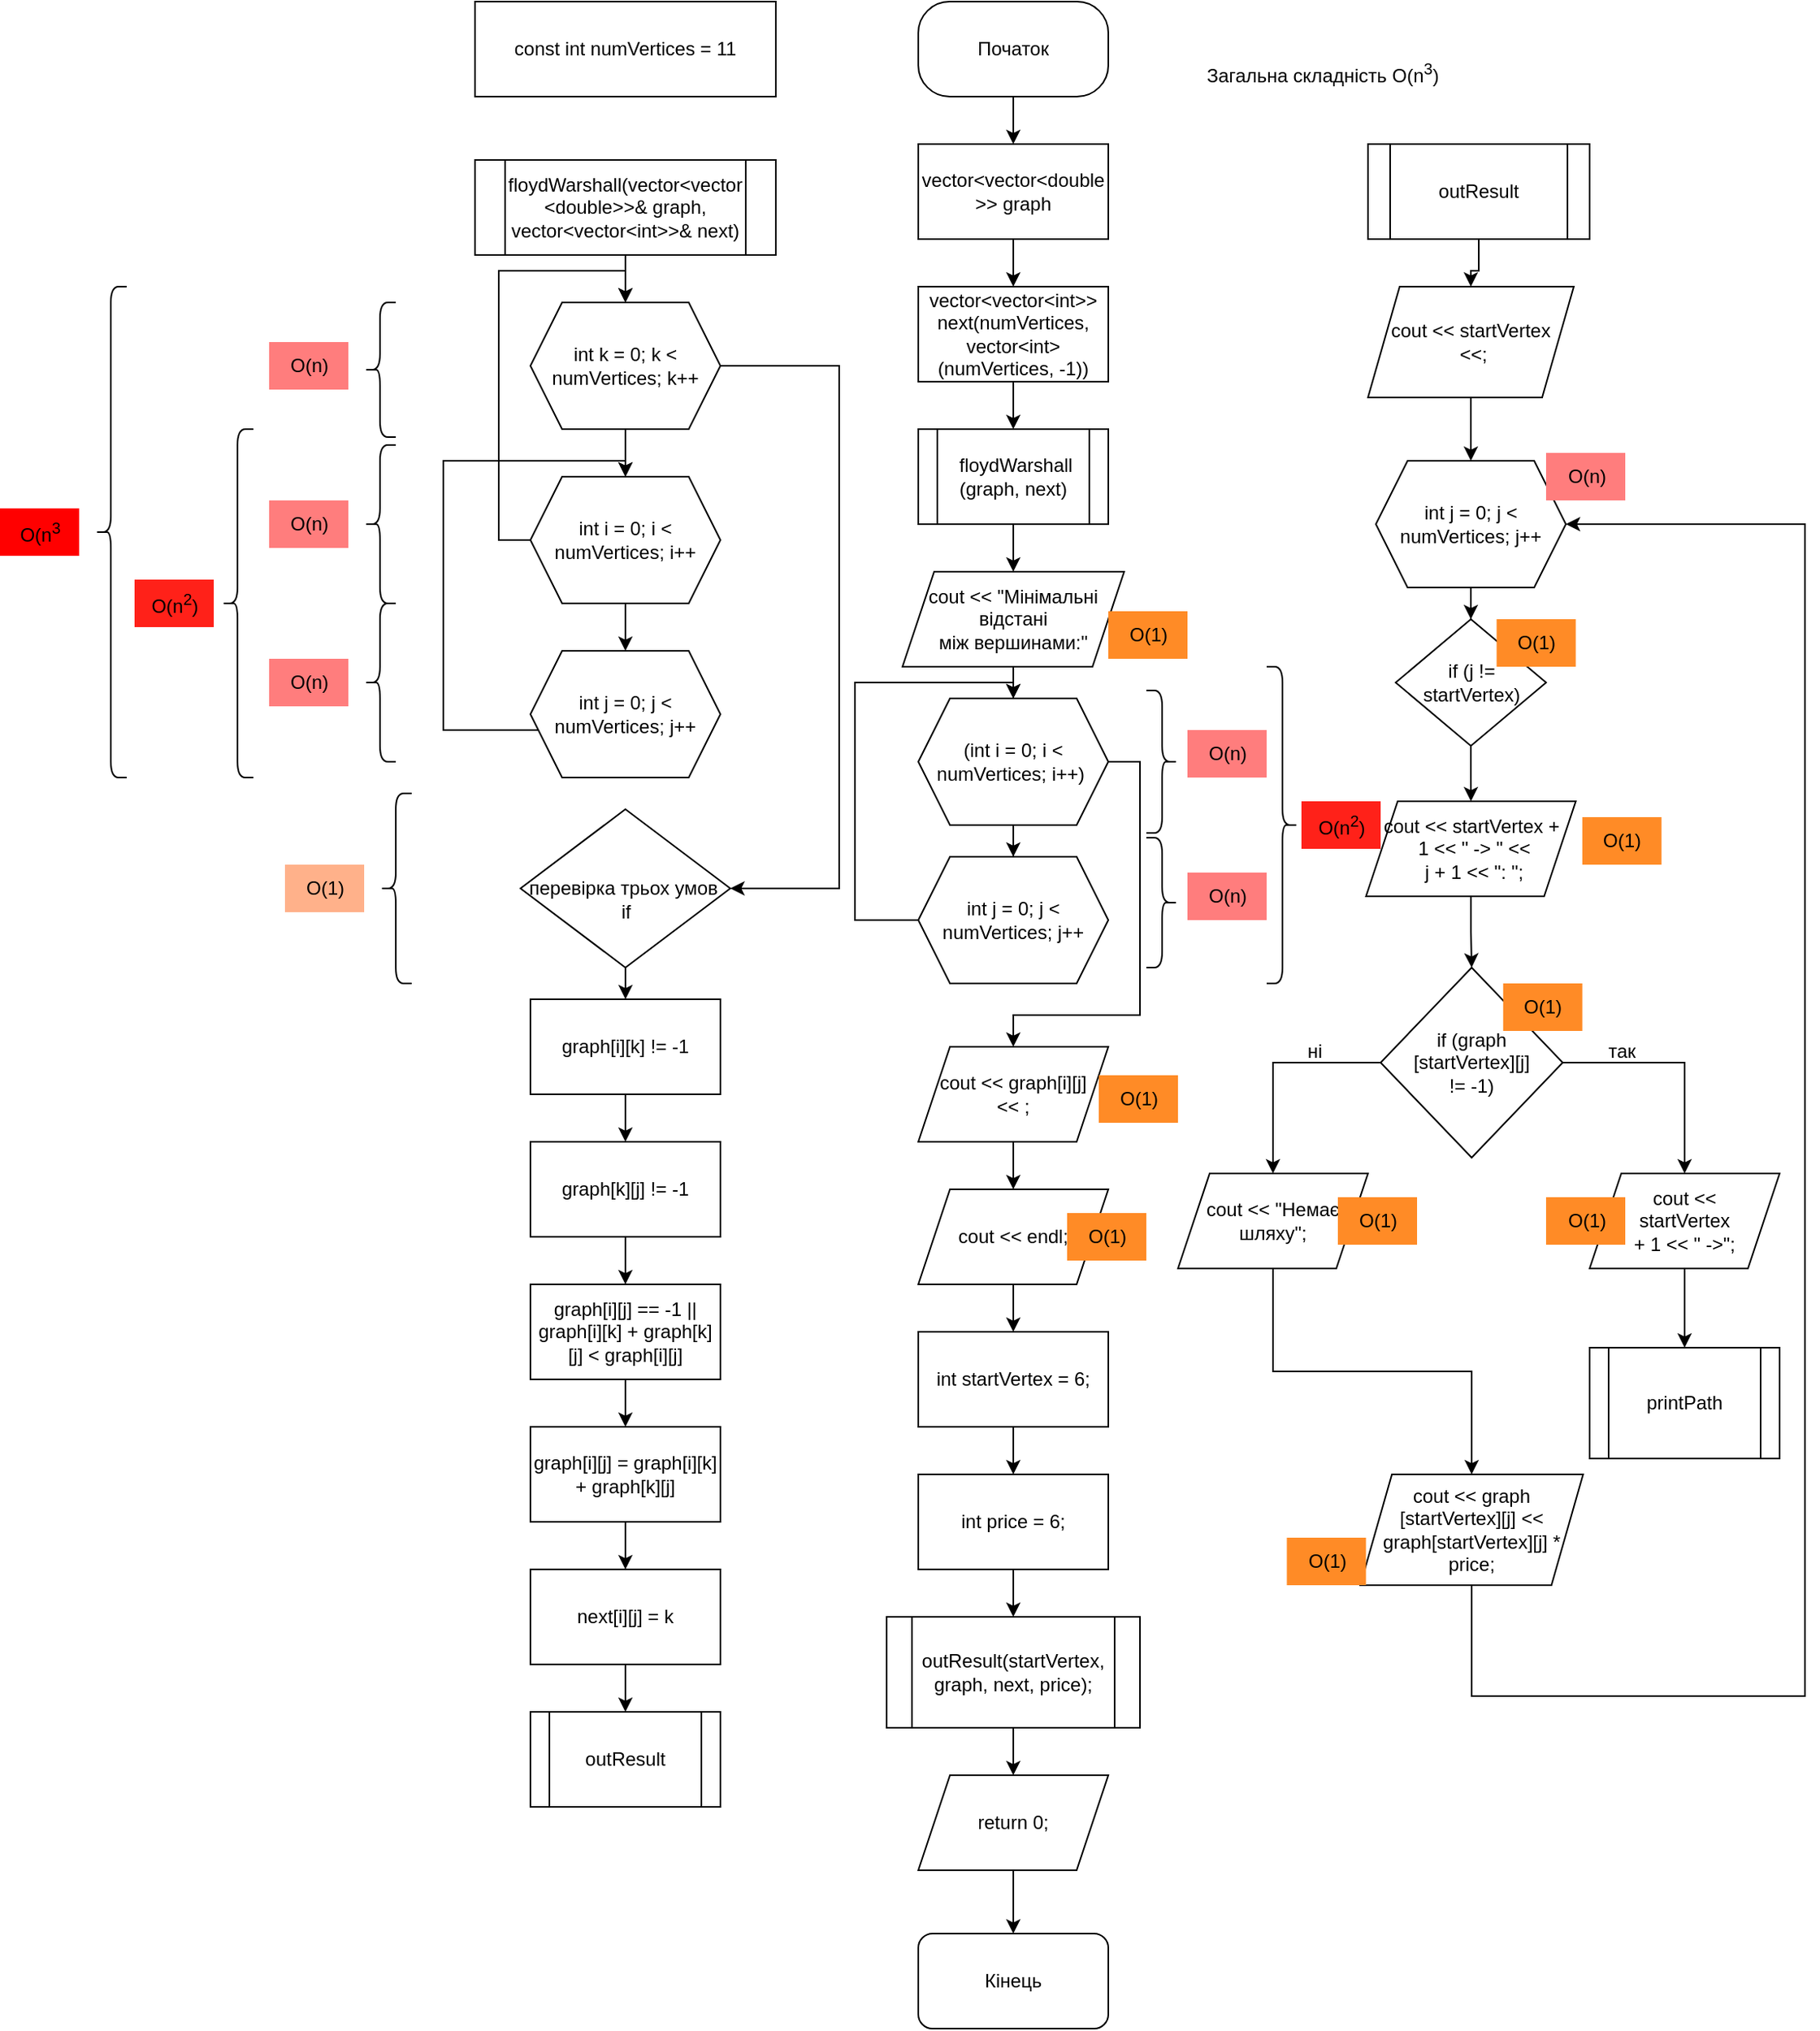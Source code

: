 <mxfile version="23.1.5" type="device">
  <diagram name="Страница — 1" id="Jxi1s44ipztUi5a33qf4">
    <mxGraphModel dx="2440" dy="906" grid="1" gridSize="10" guides="1" tooltips="1" connect="1" arrows="1" fold="1" page="1" pageScale="1" pageWidth="827" pageHeight="1169" math="0" shadow="0">
      <root>
        <mxCell id="0" />
        <mxCell id="1" parent="0" />
        <mxCell id="wPxb7HDzclvliI8okgLD-1" value="const int numVertices = 11" style="rounded=0;whiteSpace=wrap;html=1;" parent="1" vertex="1">
          <mxGeometry x="40" y="20" width="190" height="60" as="geometry" />
        </mxCell>
        <mxCell id="wPxb7HDzclvliI8okgLD-5" value="" style="edgeStyle=orthogonalEdgeStyle;rounded=0;orthogonalLoop=1;jettySize=auto;html=1;" parent="1" source="wPxb7HDzclvliI8okgLD-2" target="wPxb7HDzclvliI8okgLD-4" edge="1">
          <mxGeometry relative="1" as="geometry" />
        </mxCell>
        <mxCell id="wPxb7HDzclvliI8okgLD-2" value="floydWarshall(vector&amp;lt;vector&lt;br&gt;&amp;lt;double&amp;gt;&amp;gt;&amp;amp; graph, vector&amp;lt;vector&amp;lt;int&amp;gt;&amp;gt;&amp;amp; next)" style="shape=process;whiteSpace=wrap;html=1;backgroundOutline=1;" parent="1" vertex="1">
          <mxGeometry x="40" y="120" width="190" height="60" as="geometry" />
        </mxCell>
        <mxCell id="wPxb7HDzclvliI8okgLD-7" value="" style="edgeStyle=orthogonalEdgeStyle;rounded=0;orthogonalLoop=1;jettySize=auto;html=1;" parent="1" source="wPxb7HDzclvliI8okgLD-4" target="wPxb7HDzclvliI8okgLD-6" edge="1">
          <mxGeometry relative="1" as="geometry" />
        </mxCell>
        <mxCell id="wPxb7HDzclvliI8okgLD-13" style="edgeStyle=orthogonalEdgeStyle;rounded=0;orthogonalLoop=1;jettySize=auto;html=1;" parent="1" source="wPxb7HDzclvliI8okgLD-4" target="wPxb7HDzclvliI8okgLD-15" edge="1">
          <mxGeometry relative="1" as="geometry">
            <mxPoint x="170" y="560" as="targetPoint" />
            <Array as="points">
              <mxPoint x="270" y="250" />
            </Array>
          </mxGeometry>
        </mxCell>
        <mxCell id="wPxb7HDzclvliI8okgLD-4" value="int k = 0; k &amp;lt; numVertices; k++" style="shape=hexagon;perimeter=hexagonPerimeter2;whiteSpace=wrap;html=1;fixedSize=1;" parent="1" vertex="1">
          <mxGeometry x="75" y="210" width="120" height="80" as="geometry" />
        </mxCell>
        <mxCell id="wPxb7HDzclvliI8okgLD-9" value="" style="edgeStyle=orthogonalEdgeStyle;rounded=0;orthogonalLoop=1;jettySize=auto;html=1;" parent="1" source="wPxb7HDzclvliI8okgLD-6" target="wPxb7HDzclvliI8okgLD-8" edge="1">
          <mxGeometry relative="1" as="geometry" />
        </mxCell>
        <mxCell id="wPxb7HDzclvliI8okgLD-10" style="edgeStyle=orthogonalEdgeStyle;rounded=0;orthogonalLoop=1;jettySize=auto;html=1;entryX=0.5;entryY=0;entryDx=0;entryDy=0;" parent="1" source="wPxb7HDzclvliI8okgLD-6" target="wPxb7HDzclvliI8okgLD-4" edge="1">
          <mxGeometry relative="1" as="geometry">
            <Array as="points">
              <mxPoint x="55" y="360" />
              <mxPoint x="55" y="190" />
              <mxPoint x="135" y="190" />
            </Array>
          </mxGeometry>
        </mxCell>
        <mxCell id="wPxb7HDzclvliI8okgLD-6" value="int i = 0; i &amp;lt; numVertices; i++" style="shape=hexagon;perimeter=hexagonPerimeter2;whiteSpace=wrap;html=1;fixedSize=1;" parent="1" vertex="1">
          <mxGeometry x="75" y="320" width="120" height="80" as="geometry" />
        </mxCell>
        <mxCell id="wPxb7HDzclvliI8okgLD-8" value="int j = 0; j &amp;lt; numVertices; j++" style="shape=hexagon;perimeter=hexagonPerimeter2;whiteSpace=wrap;html=1;fixedSize=1;" parent="1" vertex="1">
          <mxGeometry x="75" y="430" width="120" height="80" as="geometry" />
        </mxCell>
        <mxCell id="wPxb7HDzclvliI8okgLD-11" style="edgeStyle=orthogonalEdgeStyle;rounded=0;orthogonalLoop=1;jettySize=auto;html=1;entryX=0.5;entryY=0;entryDx=0;entryDy=0;" parent="1" source="wPxb7HDzclvliI8okgLD-8" target="wPxb7HDzclvliI8okgLD-6" edge="1">
          <mxGeometry relative="1" as="geometry">
            <Array as="points">
              <mxPoint x="20" y="480" />
              <mxPoint x="20" y="310" />
              <mxPoint x="135" y="310" />
            </Array>
          </mxGeometry>
        </mxCell>
        <mxCell id="wPxb7HDzclvliI8okgLD-17" value="" style="edgeStyle=orthogonalEdgeStyle;rounded=0;orthogonalLoop=1;jettySize=auto;html=1;" parent="1" source="wPxb7HDzclvliI8okgLD-15" target="wPxb7HDzclvliI8okgLD-16" edge="1">
          <mxGeometry relative="1" as="geometry" />
        </mxCell>
        <mxCell id="wPxb7HDzclvliI8okgLD-15" value="&lt;br&gt;перевірка трьох умов&amp;nbsp;&lt;br&gt;if" style="rhombus;whiteSpace=wrap;html=1;" parent="1" vertex="1">
          <mxGeometry x="68.75" y="530" width="132.5" height="100" as="geometry" />
        </mxCell>
        <mxCell id="wPxb7HDzclvliI8okgLD-19" value="" style="edgeStyle=orthogonalEdgeStyle;rounded=0;orthogonalLoop=1;jettySize=auto;html=1;" parent="1" source="wPxb7HDzclvliI8okgLD-16" target="wPxb7HDzclvliI8okgLD-18" edge="1">
          <mxGeometry relative="1" as="geometry" />
        </mxCell>
        <mxCell id="wPxb7HDzclvliI8okgLD-16" value="graph[i][k] != -1" style="whiteSpace=wrap;html=1;" parent="1" vertex="1">
          <mxGeometry x="75" y="650" width="120" height="60" as="geometry" />
        </mxCell>
        <mxCell id="wPxb7HDzclvliI8okgLD-21" value="" style="edgeStyle=orthogonalEdgeStyle;rounded=0;orthogonalLoop=1;jettySize=auto;html=1;" parent="1" source="wPxb7HDzclvliI8okgLD-18" target="wPxb7HDzclvliI8okgLD-20" edge="1">
          <mxGeometry relative="1" as="geometry" />
        </mxCell>
        <mxCell id="wPxb7HDzclvliI8okgLD-18" value="graph[k][j] != -1" style="whiteSpace=wrap;html=1;" parent="1" vertex="1">
          <mxGeometry x="75" y="740" width="120" height="60" as="geometry" />
        </mxCell>
        <mxCell id="wPxb7HDzclvliI8okgLD-23" value="" style="edgeStyle=orthogonalEdgeStyle;rounded=0;orthogonalLoop=1;jettySize=auto;html=1;" parent="1" source="wPxb7HDzclvliI8okgLD-20" target="wPxb7HDzclvliI8okgLD-22" edge="1">
          <mxGeometry relative="1" as="geometry" />
        </mxCell>
        <mxCell id="wPxb7HDzclvliI8okgLD-20" value="graph[i][j] == -1 || graph[i][k] + graph[k][j] &lt; graph[i][j]" style="whiteSpace=wrap;html=1;" parent="1" vertex="1">
          <mxGeometry x="75" y="830" width="120" height="60" as="geometry" />
        </mxCell>
        <mxCell id="wPxb7HDzclvliI8okgLD-25" value="" style="edgeStyle=orthogonalEdgeStyle;rounded=0;orthogonalLoop=1;jettySize=auto;html=1;" parent="1" source="wPxb7HDzclvliI8okgLD-22" target="wPxb7HDzclvliI8okgLD-24" edge="1">
          <mxGeometry relative="1" as="geometry" />
        </mxCell>
        <mxCell id="wPxb7HDzclvliI8okgLD-22" value="graph[i][j] = graph[i][k] + graph[k][j]" style="whiteSpace=wrap;html=1;" parent="1" vertex="1">
          <mxGeometry x="75" y="920" width="120" height="60" as="geometry" />
        </mxCell>
        <mxCell id="wPxb7HDzclvliI8okgLD-27" value="" style="edgeStyle=orthogonalEdgeStyle;rounded=0;orthogonalLoop=1;jettySize=auto;html=1;" parent="1" source="wPxb7HDzclvliI8okgLD-24" target="wPxb7HDzclvliI8okgLD-26" edge="1">
          <mxGeometry relative="1" as="geometry" />
        </mxCell>
        <mxCell id="wPxb7HDzclvliI8okgLD-24" value="next[i][j] = k" style="whiteSpace=wrap;html=1;" parent="1" vertex="1">
          <mxGeometry x="75" y="1010" width="120" height="60" as="geometry" />
        </mxCell>
        <mxCell id="wPxb7HDzclvliI8okgLD-26" value="outResult" style="shape=process;whiteSpace=wrap;html=1;backgroundOutline=1;" parent="1" vertex="1">
          <mxGeometry x="75" y="1100" width="120" height="60" as="geometry" />
        </mxCell>
        <mxCell id="wPxb7HDzclvliI8okgLD-30" value="" style="edgeStyle=orthogonalEdgeStyle;rounded=0;orthogonalLoop=1;jettySize=auto;html=1;" parent="1" source="wPxb7HDzclvliI8okgLD-28" target="wPxb7HDzclvliI8okgLD-29" edge="1">
          <mxGeometry relative="1" as="geometry" />
        </mxCell>
        <mxCell id="wPxb7HDzclvliI8okgLD-28" value="Початок" style="rounded=1;whiteSpace=wrap;html=1;arcSize=33;" parent="1" vertex="1">
          <mxGeometry x="320" y="20" width="120" height="60" as="geometry" />
        </mxCell>
        <mxCell id="wPxb7HDzclvliI8okgLD-32" value="" style="edgeStyle=orthogonalEdgeStyle;rounded=0;orthogonalLoop=1;jettySize=auto;html=1;" parent="1" source="wPxb7HDzclvliI8okgLD-29" target="wPxb7HDzclvliI8okgLD-31" edge="1">
          <mxGeometry relative="1" as="geometry" />
        </mxCell>
        <mxCell id="wPxb7HDzclvliI8okgLD-29" value="vector&amp;lt;vector&amp;lt;double&lt;br&gt;&amp;gt;&amp;gt; graph" style="whiteSpace=wrap;html=1;rounded=1;arcSize=0;" parent="1" vertex="1">
          <mxGeometry x="320" y="110" width="120" height="60" as="geometry" />
        </mxCell>
        <mxCell id="wPxb7HDzclvliI8okgLD-34" value="" style="edgeStyle=orthogonalEdgeStyle;rounded=0;orthogonalLoop=1;jettySize=auto;html=1;" parent="1" source="wPxb7HDzclvliI8okgLD-31" target="wPxb7HDzclvliI8okgLD-33" edge="1">
          <mxGeometry relative="1" as="geometry" />
        </mxCell>
        <mxCell id="wPxb7HDzclvliI8okgLD-31" value="vector&amp;lt;vector&amp;lt;int&amp;gt;&amp;gt; next(numVertices, vector&amp;lt;int&amp;gt;(numVertices, -1))" style="whiteSpace=wrap;html=1;rounded=1;arcSize=0;" parent="1" vertex="1">
          <mxGeometry x="320" y="200" width="120" height="60" as="geometry" />
        </mxCell>
        <mxCell id="wPxb7HDzclvliI8okgLD-36" value="" style="edgeStyle=orthogonalEdgeStyle;rounded=0;orthogonalLoop=1;jettySize=auto;html=1;" parent="1" source="wPxb7HDzclvliI8okgLD-33" target="wPxb7HDzclvliI8okgLD-35" edge="1">
          <mxGeometry relative="1" as="geometry" />
        </mxCell>
        <mxCell id="wPxb7HDzclvliI8okgLD-33" value="&amp;nbsp;floydWarshall&lt;br&gt;(graph, next)" style="shape=process;whiteSpace=wrap;html=1;backgroundOutline=1;rounded=1;arcSize=0;" parent="1" vertex="1">
          <mxGeometry x="320" y="290" width="120" height="60" as="geometry" />
        </mxCell>
        <mxCell id="wPxb7HDzclvliI8okgLD-38" value="" style="edgeStyle=orthogonalEdgeStyle;rounded=0;orthogonalLoop=1;jettySize=auto;html=1;" parent="1" source="wPxb7HDzclvliI8okgLD-35" target="wPxb7HDzclvliI8okgLD-37" edge="1">
          <mxGeometry relative="1" as="geometry" />
        </mxCell>
        <mxCell id="wPxb7HDzclvliI8okgLD-35" value="cout &amp;lt;&amp;lt; &quot;Мінімальні відстані &lt;br&gt;між вершинами:&quot;" style="shape=parallelogram;perimeter=parallelogramPerimeter;whiteSpace=wrap;html=1;fixedSize=1;rounded=1;arcSize=0;" parent="1" vertex="1">
          <mxGeometry x="310" y="380" width="140" height="60" as="geometry" />
        </mxCell>
        <mxCell id="wPxb7HDzclvliI8okgLD-40" value="" style="edgeStyle=orthogonalEdgeStyle;rounded=0;orthogonalLoop=1;jettySize=auto;html=1;" parent="1" source="wPxb7HDzclvliI8okgLD-37" target="wPxb7HDzclvliI8okgLD-39" edge="1">
          <mxGeometry relative="1" as="geometry" />
        </mxCell>
        <mxCell id="wPxb7HDzclvliI8okgLD-43" style="edgeStyle=orthogonalEdgeStyle;rounded=0;orthogonalLoop=1;jettySize=auto;html=1;exitX=1;exitY=0.5;exitDx=0;exitDy=0;entryX=0.5;entryY=0;entryDx=0;entryDy=0;" parent="1" source="wPxb7HDzclvliI8okgLD-37" target="wPxb7HDzclvliI8okgLD-42" edge="1">
          <mxGeometry relative="1" as="geometry">
            <Array as="points">
              <mxPoint x="460" y="500" />
              <mxPoint x="460" y="660" />
              <mxPoint x="380" y="660" />
            </Array>
          </mxGeometry>
        </mxCell>
        <mxCell id="wPxb7HDzclvliI8okgLD-37" value="(int i = 0; i &amp;lt; numVertices; i++)&amp;nbsp;" style="shape=hexagon;perimeter=hexagonPerimeter2;whiteSpace=wrap;html=1;fixedSize=1;rounded=1;arcSize=0;" parent="1" vertex="1">
          <mxGeometry x="320" y="460" width="120" height="80" as="geometry" />
        </mxCell>
        <mxCell id="wPxb7HDzclvliI8okgLD-41" style="edgeStyle=orthogonalEdgeStyle;rounded=0;orthogonalLoop=1;jettySize=auto;html=1;entryX=0.5;entryY=0;entryDx=0;entryDy=0;" parent="1" source="wPxb7HDzclvliI8okgLD-39" target="wPxb7HDzclvliI8okgLD-37" edge="1">
          <mxGeometry relative="1" as="geometry">
            <mxPoint x="380" y="450" as="targetPoint" />
            <Array as="points">
              <mxPoint x="280" y="600" />
              <mxPoint x="280" y="450" />
              <mxPoint x="380" y="450" />
            </Array>
          </mxGeometry>
        </mxCell>
        <mxCell id="wPxb7HDzclvliI8okgLD-39" value="int j = 0; j &lt; numVertices; j++" style="shape=hexagon;perimeter=hexagonPerimeter2;whiteSpace=wrap;html=1;fixedSize=1;rounded=1;arcSize=0;" parent="1" vertex="1">
          <mxGeometry x="320" y="560" width="120" height="80" as="geometry" />
        </mxCell>
        <mxCell id="wPxb7HDzclvliI8okgLD-45" value="" style="edgeStyle=orthogonalEdgeStyle;rounded=0;orthogonalLoop=1;jettySize=auto;html=1;" parent="1" source="wPxb7HDzclvliI8okgLD-42" target="wPxb7HDzclvliI8okgLD-44" edge="1">
          <mxGeometry relative="1" as="geometry" />
        </mxCell>
        <mxCell id="wPxb7HDzclvliI8okgLD-42" value="cout &amp;lt;&amp;lt; graph[i][j] &lt;br&gt;&amp;lt;&amp;lt; ;" style="shape=parallelogram;perimeter=parallelogramPerimeter;whiteSpace=wrap;html=1;fixedSize=1;" parent="1" vertex="1">
          <mxGeometry x="320" y="680" width="120" height="60" as="geometry" />
        </mxCell>
        <mxCell id="wPxb7HDzclvliI8okgLD-47" value="" style="edgeStyle=orthogonalEdgeStyle;rounded=0;orthogonalLoop=1;jettySize=auto;html=1;" parent="1" source="wPxb7HDzclvliI8okgLD-44" target="wPxb7HDzclvliI8okgLD-46" edge="1">
          <mxGeometry relative="1" as="geometry" />
        </mxCell>
        <mxCell id="wPxb7HDzclvliI8okgLD-44" value="cout &lt;&lt; endl;" style="shape=parallelogram;perimeter=parallelogramPerimeter;whiteSpace=wrap;html=1;fixedSize=1;" parent="1" vertex="1">
          <mxGeometry x="320" y="770" width="120" height="60" as="geometry" />
        </mxCell>
        <mxCell id="wPxb7HDzclvliI8okgLD-49" value="" style="edgeStyle=orthogonalEdgeStyle;rounded=0;orthogonalLoop=1;jettySize=auto;html=1;" parent="1" source="wPxb7HDzclvliI8okgLD-46" target="wPxb7HDzclvliI8okgLD-48" edge="1">
          <mxGeometry relative="1" as="geometry" />
        </mxCell>
        <mxCell id="wPxb7HDzclvliI8okgLD-46" value="int startVertex = 6;" style="whiteSpace=wrap;html=1;" parent="1" vertex="1">
          <mxGeometry x="320" y="860" width="120" height="60" as="geometry" />
        </mxCell>
        <mxCell id="wPxb7HDzclvliI8okgLD-51" value="" style="edgeStyle=orthogonalEdgeStyle;rounded=0;orthogonalLoop=1;jettySize=auto;html=1;" parent="1" source="wPxb7HDzclvliI8okgLD-48" target="wPxb7HDzclvliI8okgLD-50" edge="1">
          <mxGeometry relative="1" as="geometry" />
        </mxCell>
        <mxCell id="wPxb7HDzclvliI8okgLD-48" value="int price = 6;" style="whiteSpace=wrap;html=1;" parent="1" vertex="1">
          <mxGeometry x="320" y="950" width="120" height="60" as="geometry" />
        </mxCell>
        <mxCell id="wPxb7HDzclvliI8okgLD-53" value="" style="edgeStyle=orthogonalEdgeStyle;rounded=0;orthogonalLoop=1;jettySize=auto;html=1;" parent="1" source="wPxb7HDzclvliI8okgLD-50" target="wPxb7HDzclvliI8okgLD-52" edge="1">
          <mxGeometry relative="1" as="geometry" />
        </mxCell>
        <mxCell id="wPxb7HDzclvliI8okgLD-50" value="outResult(startVertex, graph, next, price);" style="shape=process;whiteSpace=wrap;html=1;backgroundOutline=1;" parent="1" vertex="1">
          <mxGeometry x="300" y="1040" width="160" height="70" as="geometry" />
        </mxCell>
        <mxCell id="wPxb7HDzclvliI8okgLD-55" value="" style="edgeStyle=orthogonalEdgeStyle;rounded=0;orthogonalLoop=1;jettySize=auto;html=1;" parent="1" source="wPxb7HDzclvliI8okgLD-52" target="wPxb7HDzclvliI8okgLD-54" edge="1">
          <mxGeometry relative="1" as="geometry" />
        </mxCell>
        <mxCell id="wPxb7HDzclvliI8okgLD-52" value="return 0;" style="shape=parallelogram;perimeter=parallelogramPerimeter;whiteSpace=wrap;html=1;fixedSize=1;" parent="1" vertex="1">
          <mxGeometry x="320" y="1140" width="120" height="60" as="geometry" />
        </mxCell>
        <mxCell id="wPxb7HDzclvliI8okgLD-54" value="Кінець" style="rounded=1;whiteSpace=wrap;html=1;" parent="1" vertex="1">
          <mxGeometry x="320" y="1240" width="120" height="60" as="geometry" />
        </mxCell>
        <mxCell id="wPxb7HDzclvliI8okgLD-58" value="" style="edgeStyle=orthogonalEdgeStyle;rounded=0;orthogonalLoop=1;jettySize=auto;html=1;" parent="1" source="wPxb7HDzclvliI8okgLD-56" target="wPxb7HDzclvliI8okgLD-57" edge="1">
          <mxGeometry relative="1" as="geometry" />
        </mxCell>
        <mxCell id="wPxb7HDzclvliI8okgLD-56" value="outResult" style="shape=process;whiteSpace=wrap;html=1;backgroundOutline=1;" parent="1" vertex="1">
          <mxGeometry x="604" y="110" width="140" height="60" as="geometry" />
        </mxCell>
        <mxCell id="wPxb7HDzclvliI8okgLD-60" value="" style="edgeStyle=orthogonalEdgeStyle;rounded=0;orthogonalLoop=1;jettySize=auto;html=1;" parent="1" source="wPxb7HDzclvliI8okgLD-57" target="wPxb7HDzclvliI8okgLD-59" edge="1">
          <mxGeometry relative="1" as="geometry" />
        </mxCell>
        <mxCell id="wPxb7HDzclvliI8okgLD-57" value="cout &amp;lt;&amp;lt;&amp;nbsp;startVertex&lt;br&gt;&amp;nbsp;&amp;lt;&amp;lt;;" style="shape=parallelogram;perimeter=parallelogramPerimeter;whiteSpace=wrap;html=1;fixedSize=1;" parent="1" vertex="1">
          <mxGeometry x="604" y="200" width="130" height="70" as="geometry" />
        </mxCell>
        <mxCell id="Znb4BWTXXF2_YyrvRS8r-35" value="" style="edgeStyle=orthogonalEdgeStyle;rounded=0;orthogonalLoop=1;jettySize=auto;html=1;" edge="1" parent="1" source="wPxb7HDzclvliI8okgLD-59" target="wPxb7HDzclvliI8okgLD-61">
          <mxGeometry relative="1" as="geometry" />
        </mxCell>
        <mxCell id="wPxb7HDzclvliI8okgLD-59" value="int j = 0; j &amp;lt; numVertices; j++" style="shape=hexagon;perimeter=hexagonPerimeter2;whiteSpace=wrap;html=1;fixedSize=1;" parent="1" vertex="1">
          <mxGeometry x="609" y="310" width="120" height="80" as="geometry" />
        </mxCell>
        <mxCell id="wPxb7HDzclvliI8okgLD-63" value="" style="edgeStyle=orthogonalEdgeStyle;rounded=0;orthogonalLoop=1;jettySize=auto;html=1;" parent="1" source="wPxb7HDzclvliI8okgLD-61" target="wPxb7HDzclvliI8okgLD-64" edge="1">
          <mxGeometry relative="1" as="geometry">
            <mxPoint x="669" y="520" as="targetPoint" />
          </mxGeometry>
        </mxCell>
        <mxCell id="wPxb7HDzclvliI8okgLD-61" value="if (j != startVertex)" style="rhombus;whiteSpace=wrap;html=1;" parent="1" vertex="1">
          <mxGeometry x="621.5" y="410" width="95" height="80" as="geometry" />
        </mxCell>
        <mxCell id="wPxb7HDzclvliI8okgLD-66" value="" style="edgeStyle=orthogonalEdgeStyle;rounded=0;orthogonalLoop=1;jettySize=auto;html=1;" parent="1" source="wPxb7HDzclvliI8okgLD-64" target="wPxb7HDzclvliI8okgLD-65" edge="1">
          <mxGeometry relative="1" as="geometry" />
        </mxCell>
        <mxCell id="wPxb7HDzclvliI8okgLD-64" value="cout &amp;lt;&amp;lt; startVertex +&lt;br&gt;&amp;nbsp;1 &amp;lt;&amp;lt; &quot; -&amp;gt; &quot; &amp;lt;&amp;lt;&lt;br&gt;&amp;nbsp;j + 1 &amp;lt;&amp;lt; &quot;: &quot;;" style="shape=parallelogram;perimeter=parallelogramPerimeter;whiteSpace=wrap;html=1;fixedSize=1;" parent="1" vertex="1">
          <mxGeometry x="602.75" y="525" width="132.5" height="60" as="geometry" />
        </mxCell>
        <mxCell id="wPxb7HDzclvliI8okgLD-68" value="" style="edgeStyle=orthogonalEdgeStyle;rounded=0;orthogonalLoop=1;jettySize=auto;html=1;" parent="1" source="wPxb7HDzclvliI8okgLD-65" target="wPxb7HDzclvliI8okgLD-67" edge="1">
          <mxGeometry relative="1" as="geometry" />
        </mxCell>
        <mxCell id="wPxb7HDzclvliI8okgLD-77" value="" style="edgeStyle=orthogonalEdgeStyle;rounded=0;orthogonalLoop=1;jettySize=auto;html=1;" parent="1" source="wPxb7HDzclvliI8okgLD-65" target="wPxb7HDzclvliI8okgLD-76" edge="1">
          <mxGeometry relative="1" as="geometry" />
        </mxCell>
        <mxCell id="wPxb7HDzclvliI8okgLD-65" value="if (graph&lt;br&gt;[startVertex][j] &lt;br&gt;!= -1)" style="rhombus;whiteSpace=wrap;html=1;" parent="1" vertex="1">
          <mxGeometry x="612" y="630" width="115" height="120" as="geometry" />
        </mxCell>
        <mxCell id="wPxb7HDzclvliI8okgLD-73" value="" style="edgeStyle=orthogonalEdgeStyle;rounded=0;orthogonalLoop=1;jettySize=auto;html=1;" parent="1" source="wPxb7HDzclvliI8okgLD-67" target="wPxb7HDzclvliI8okgLD-72" edge="1">
          <mxGeometry relative="1" as="geometry" />
        </mxCell>
        <mxCell id="wPxb7HDzclvliI8okgLD-67" value="cout &amp;lt;&amp;lt; &lt;br&gt;startVertex &lt;br&gt;+ 1 &amp;lt;&amp;lt; &quot; -&amp;gt;&quot;;" style="shape=parallelogram;perimeter=parallelogramPerimeter;whiteSpace=wrap;html=1;fixedSize=1;" parent="1" vertex="1">
          <mxGeometry x="744" y="760" width="120" height="60" as="geometry" />
        </mxCell>
        <mxCell id="wPxb7HDzclvliI8okgLD-69" value="так" style="text;html=1;align=center;verticalAlign=middle;resizable=0;points=[];autosize=1;strokeColor=none;fillColor=none;" parent="1" vertex="1">
          <mxGeometry x="744" y="668" width="40" height="30" as="geometry" />
        </mxCell>
        <mxCell id="wPxb7HDzclvliI8okgLD-72" value="printPath" style="shape=process;whiteSpace=wrap;html=1;backgroundOutline=1;" parent="1" vertex="1">
          <mxGeometry x="744" y="870" width="120" height="70" as="geometry" />
        </mxCell>
        <mxCell id="Znb4BWTXXF2_YyrvRS8r-37" style="edgeStyle=orthogonalEdgeStyle;rounded=0;orthogonalLoop=1;jettySize=auto;html=1;" edge="1" parent="1" source="wPxb7HDzclvliI8okgLD-76" target="wPxb7HDzclvliI8okgLD-79">
          <mxGeometry relative="1" as="geometry" />
        </mxCell>
        <mxCell id="wPxb7HDzclvliI8okgLD-76" value="cout &amp;lt;&amp;lt; &quot;Немає шляху&quot;;" style="shape=parallelogram;perimeter=parallelogramPerimeter;whiteSpace=wrap;html=1;fixedSize=1;" parent="1" vertex="1">
          <mxGeometry x="484" y="760" width="120" height="60" as="geometry" />
        </mxCell>
        <mxCell id="Znb4BWTXXF2_YyrvRS8r-38" style="edgeStyle=orthogonalEdgeStyle;rounded=0;orthogonalLoop=1;jettySize=auto;html=1;entryX=1;entryY=0.5;entryDx=0;entryDy=0;" edge="1" parent="1" source="wPxb7HDzclvliI8okgLD-79" target="wPxb7HDzclvliI8okgLD-59">
          <mxGeometry relative="1" as="geometry">
            <Array as="points">
              <mxPoint x="670" y="1090" />
              <mxPoint x="880" y="1090" />
              <mxPoint x="880" y="350" />
            </Array>
          </mxGeometry>
        </mxCell>
        <mxCell id="wPxb7HDzclvliI8okgLD-79" value="cout &amp;lt;&amp;lt;&amp;nbsp;graph&lt;br&gt;[startVertex][j]&amp;nbsp;&amp;lt;&amp;lt; graph[startVertex][j] * price;" style="shape=parallelogram;perimeter=parallelogramPerimeter;whiteSpace=wrap;html=1;fixedSize=1;" parent="1" vertex="1">
          <mxGeometry x="599.13" y="950" width="140.75" height="70" as="geometry" />
        </mxCell>
        <mxCell id="wPxb7HDzclvliI8okgLD-80" value="ні" style="text;html=1;align=center;verticalAlign=middle;resizable=0;points=[];autosize=1;strokeColor=none;fillColor=none;" parent="1" vertex="1">
          <mxGeometry x="555" y="668" width="30" height="30" as="geometry" />
        </mxCell>
        <mxCell id="Znb4BWTXXF2_YyrvRS8r-1" value="" style="shape=curlyBracket;whiteSpace=wrap;html=1;rounded=1;labelPosition=left;verticalLabelPosition=middle;align=right;verticalAlign=middle;" vertex="1" parent="1">
          <mxGeometry x="-30" y="300" width="20" height="100" as="geometry" />
        </mxCell>
        <mxCell id="Znb4BWTXXF2_YyrvRS8r-6" value="O(n)" style="text;html=1;align=center;verticalAlign=middle;resizable=0;points=[];autosize=1;strokeColor=none;fillColor=#FF7D7D;" vertex="1" parent="1">
          <mxGeometry x="-90" y="335" width="50" height="30" as="geometry" />
        </mxCell>
        <mxCell id="Znb4BWTXXF2_YyrvRS8r-7" value="" style="shape=curlyBracket;whiteSpace=wrap;html=1;rounded=1;labelPosition=left;verticalLabelPosition=middle;align=right;verticalAlign=middle;" vertex="1" parent="1">
          <mxGeometry x="-120" y="290" width="20" height="220" as="geometry" />
        </mxCell>
        <mxCell id="Znb4BWTXXF2_YyrvRS8r-8" value="O(n&lt;sup&gt;2&lt;/sup&gt;)" style="text;html=1;align=center;verticalAlign=middle;resizable=0;points=[];autosize=1;strokeColor=none;fillColor=#FF2119;" vertex="1" parent="1">
          <mxGeometry x="-175" y="385" width="50" height="30" as="geometry" />
        </mxCell>
        <mxCell id="Znb4BWTXXF2_YyrvRS8r-9" value="" style="shape=curlyBracket;whiteSpace=wrap;html=1;rounded=1;labelPosition=left;verticalLabelPosition=middle;align=right;verticalAlign=middle;" vertex="1" parent="1">
          <mxGeometry x="-200" y="200" width="20" height="310" as="geometry" />
        </mxCell>
        <mxCell id="Znb4BWTXXF2_YyrvRS8r-10" value="" style="shape=curlyBracket;whiteSpace=wrap;html=1;rounded=1;labelPosition=left;verticalLabelPosition=middle;align=right;verticalAlign=middle;" vertex="1" parent="1">
          <mxGeometry x="-30" y="400" width="20" height="100" as="geometry" />
        </mxCell>
        <mxCell id="Znb4BWTXXF2_YyrvRS8r-11" value="O(n)" style="text;html=1;align=center;verticalAlign=middle;resizable=0;points=[];autosize=1;strokeColor=none;fillColor=#FF7D7D;" vertex="1" parent="1">
          <mxGeometry x="-90" y="435" width="50" height="30" as="geometry" />
        </mxCell>
        <mxCell id="Znb4BWTXXF2_YyrvRS8r-12" value="" style="shape=curlyBracket;whiteSpace=wrap;html=1;rounded=1;labelPosition=left;verticalLabelPosition=middle;align=right;verticalAlign=middle;" vertex="1" parent="1">
          <mxGeometry x="-30" y="210" width="20" height="85" as="geometry" />
        </mxCell>
        <mxCell id="Znb4BWTXXF2_YyrvRS8r-13" value="O(n)" style="text;html=1;align=center;verticalAlign=middle;resizable=0;points=[];autosize=1;strokeColor=none;fillColor=#FF7D7D;" vertex="1" parent="1">
          <mxGeometry x="-90" y="235" width="50" height="30" as="geometry" />
        </mxCell>
        <mxCell id="Znb4BWTXXF2_YyrvRS8r-14" value="O(n&lt;sup&gt;3&lt;/sup&gt;" style="text;html=1;align=center;verticalAlign=middle;resizable=0;points=[];autosize=1;strokeColor=none;fillColor=#FF0000;" vertex="1" parent="1">
          <mxGeometry x="-260" y="340" width="50" height="30" as="geometry" />
        </mxCell>
        <mxCell id="Znb4BWTXXF2_YyrvRS8r-15" value="O(1)" style="text;html=1;align=center;verticalAlign=middle;resizable=0;points=[];autosize=1;strokeColor=none;fillColor=#FFB18A;" vertex="1" parent="1">
          <mxGeometry x="-80" y="565" width="50" height="30" as="geometry" />
        </mxCell>
        <mxCell id="Znb4BWTXXF2_YyrvRS8r-16" value="" style="shape=curlyBracket;whiteSpace=wrap;html=1;rounded=1;labelPosition=left;verticalLabelPosition=middle;align=right;verticalAlign=middle;" vertex="1" parent="1">
          <mxGeometry x="-20" y="520" width="20" height="120" as="geometry" />
        </mxCell>
        <mxCell id="Znb4BWTXXF2_YyrvRS8r-17" value="" style="shape=curlyBracket;whiteSpace=wrap;html=1;rounded=1;flipH=1;labelPosition=right;verticalLabelPosition=middle;align=left;verticalAlign=middle;" vertex="1" parent="1">
          <mxGeometry x="464" y="455" width="20" height="90" as="geometry" />
        </mxCell>
        <mxCell id="Znb4BWTXXF2_YyrvRS8r-19" value="O(n)" style="text;html=1;align=center;verticalAlign=middle;resizable=0;points=[];autosize=1;strokeColor=none;fillColor=#FF7D7D;" vertex="1" parent="1">
          <mxGeometry x="490" y="480" width="50" height="30" as="geometry" />
        </mxCell>
        <mxCell id="Znb4BWTXXF2_YyrvRS8r-20" value="" style="shape=curlyBracket;whiteSpace=wrap;html=1;rounded=1;flipH=1;labelPosition=right;verticalLabelPosition=middle;align=left;verticalAlign=middle;" vertex="1" parent="1">
          <mxGeometry x="464" y="548" width="20" height="82" as="geometry" />
        </mxCell>
        <mxCell id="Znb4BWTXXF2_YyrvRS8r-21" value="O(n)" style="text;html=1;align=center;verticalAlign=middle;resizable=0;points=[];autosize=1;strokeColor=none;fillColor=#FF7D7D;" vertex="1" parent="1">
          <mxGeometry x="490" y="570" width="50" height="30" as="geometry" />
        </mxCell>
        <mxCell id="Znb4BWTXXF2_YyrvRS8r-24" value="" style="shape=curlyBracket;whiteSpace=wrap;html=1;rounded=1;flipH=1;labelPosition=right;verticalLabelPosition=middle;align=left;verticalAlign=middle;" vertex="1" parent="1">
          <mxGeometry x="540" y="440" width="20" height="200" as="geometry" />
        </mxCell>
        <mxCell id="Znb4BWTXXF2_YyrvRS8r-25" value="O(n&lt;sup&gt;2&lt;/sup&gt;)" style="text;html=1;align=center;verticalAlign=middle;resizable=0;points=[];autosize=1;strokeColor=none;fillColor=#FF2119;" vertex="1" parent="1">
          <mxGeometry x="562" y="525" width="50" height="30" as="geometry" />
        </mxCell>
        <mxCell id="Znb4BWTXXF2_YyrvRS8r-26" value="O(1)" style="text;html=1;align=center;verticalAlign=middle;resizable=0;points=[];autosize=1;strokeColor=none;fillColor=#FF8B26;" vertex="1" parent="1">
          <mxGeometry x="434" y="698" width="50" height="30" as="geometry" />
        </mxCell>
        <mxCell id="Znb4BWTXXF2_YyrvRS8r-27" value="O(1)" style="text;html=1;align=center;verticalAlign=middle;resizable=0;points=[];autosize=1;strokeColor=none;fillColor=#FF8B26;" vertex="1" parent="1">
          <mxGeometry x="685.25" y="410" width="50" height="30" as="geometry" />
        </mxCell>
        <mxCell id="Znb4BWTXXF2_YyrvRS8r-28" value="O(1)" style="text;html=1;align=center;verticalAlign=middle;resizable=0;points=[];autosize=1;strokeColor=none;fillColor=#FF8B26;" vertex="1" parent="1">
          <mxGeometry x="440" y="405" width="50" height="30" as="geometry" />
        </mxCell>
        <mxCell id="Znb4BWTXXF2_YyrvRS8r-29" value="O(1)" style="text;html=1;align=center;verticalAlign=middle;resizable=0;points=[];autosize=1;strokeColor=none;fillColor=#FF8B26;" vertex="1" parent="1">
          <mxGeometry x="414" y="785" width="50" height="30" as="geometry" />
        </mxCell>
        <mxCell id="Znb4BWTXXF2_YyrvRS8r-30" value="O(1)" style="text;html=1;align=center;verticalAlign=middle;resizable=0;points=[];autosize=1;strokeColor=none;fillColor=#FF8B26;" vertex="1" parent="1">
          <mxGeometry x="739.38" y="535" width="50" height="30" as="geometry" />
        </mxCell>
        <mxCell id="Znb4BWTXXF2_YyrvRS8r-31" value="O(1)" style="text;html=1;align=center;verticalAlign=middle;resizable=0;points=[];autosize=1;strokeColor=none;fillColor=#FF8B26;" vertex="1" parent="1">
          <mxGeometry x="552.75" y="990" width="50" height="30" as="geometry" />
        </mxCell>
        <mxCell id="Znb4BWTXXF2_YyrvRS8r-32" value="O(1)" style="text;html=1;align=center;verticalAlign=middle;resizable=0;points=[];autosize=1;strokeColor=none;fillColor=#FF8B26;" vertex="1" parent="1">
          <mxGeometry x="716.5" y="775" width="50" height="30" as="geometry" />
        </mxCell>
        <mxCell id="Znb4BWTXXF2_YyrvRS8r-33" value="O(1)" style="text;html=1;align=center;verticalAlign=middle;resizable=0;points=[];autosize=1;strokeColor=none;fillColor=#FF8B26;" vertex="1" parent="1">
          <mxGeometry x="585" y="775" width="50" height="30" as="geometry" />
        </mxCell>
        <mxCell id="Znb4BWTXXF2_YyrvRS8r-34" value="O(1)" style="text;html=1;align=center;verticalAlign=middle;resizable=0;points=[];autosize=1;strokeColor=none;fillColor=#FF8B26;" vertex="1" parent="1">
          <mxGeometry x="689.38" y="640" width="50" height="30" as="geometry" />
        </mxCell>
        <mxCell id="Znb4BWTXXF2_YyrvRS8r-40" value="O(n)" style="text;html=1;align=center;verticalAlign=middle;resizable=0;points=[];autosize=1;strokeColor=none;fillColor=#FF7D7D;" vertex="1" parent="1">
          <mxGeometry x="716.5" y="305" width="50" height="30" as="geometry" />
        </mxCell>
        <mxCell id="Znb4BWTXXF2_YyrvRS8r-41" value="Загальна складність О(n&lt;sup&gt;3&lt;/sup&gt;)" style="text;html=1;align=center;verticalAlign=middle;resizable=0;points=[];autosize=1;strokeColor=none;fillColor=none;" vertex="1" parent="1">
          <mxGeometry x="490" y="50" width="170" height="30" as="geometry" />
        </mxCell>
      </root>
    </mxGraphModel>
  </diagram>
</mxfile>
